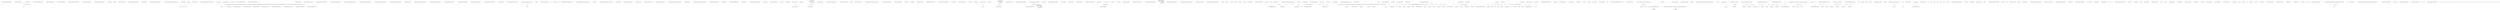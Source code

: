digraph  {
n0 [cluster="RestSharp.Tests.NuSpecUpdateTask.BaseNuSpecUpdateTest.BaseNuSpecUpdateTest()", label="Entry RestSharp.Tests.NuSpecUpdateTask.BaseNuSpecUpdateTest.BaseNuSpecUpdateTest()", span="23-23"];
n1 [cluster="RestSharp.Tests.NuSpecUpdateTask.BaseNuSpecUpdateTest.BaseNuSpecUpdateTest()", label="this.FileName = Path.Combine(''SampleData'', ''restsharp.nuspec'')", span="25-25"];
n2 [cluster="RestSharp.Tests.NuSpecUpdateTask.BaseNuSpecUpdateTest.BaseNuSpecUpdateTest()", label="this.Setup()", span="26-26"];
n4 [cluster="System.IO.Path.Combine(string, string)", label="Entry System.IO.Path.Combine(string, string)", span="0-0"];
n3 [cluster="RestSharp.Tests.NuSpecUpdateTask.BaseNuSpecUpdateTest.BaseNuSpecUpdateTest()", label="Exit RestSharp.Tests.NuSpecUpdateTask.BaseNuSpecUpdateTest.BaseNuSpecUpdateTest()", span="23-23"];
n5 [cluster="RestSharp.Tests.NuSpecUpdateTask.BaseNuSpecUpdateTest.Setup()", label="Entry RestSharp.Tests.NuSpecUpdateTask.BaseNuSpecUpdateTest.Setup()", span="29-29"];
n6 [cluster="RestSharp.Tests.NuSpecUpdateTask.BaseNuSpecUpdateTest.Setup()", label="Exit RestSharp.Tests.NuSpecUpdateTask.BaseNuSpecUpdateTest.Setup()", span="29-29"];
n14 [cluster="RestSharp.Tests.NuSpecUpdateTask.Execute.WhenInformationalVersionIsNotDefined.Setup()", label="Entry RestSharp.Tests.NuSpecUpdateTask.Execute.WhenInformationalVersionIsNotDefined.Setup()", span="46-46"];
n24 [cluster="RestSharp.Tests.NuSpecUpdateTask.Execute.WhenSpecFileIsValid.Setup()", label="Entry RestSharp.Tests.NuSpecUpdateTask.Execute.WhenSpecFileIsValid.Setup()", span="71-71"];
n7 [cluster="RestSharp.Tests.NuSpecUpdateTask.Execute.WhenSpecFileNotSpecified.ReturnsFalse()", label="Entry RestSharp.Tests.NuSpecUpdateTask.Execute.WhenSpecFileNotSpecified.ReturnsFalse()", span="37-37"];
n8 [cluster="RestSharp.Tests.NuSpecUpdateTask.Execute.WhenSpecFileNotSpecified.ReturnsFalse()", label="var task = new Build.NuSpecUpdateTask()", span="39-39"];
n9 [cluster="RestSharp.Tests.NuSpecUpdateTask.Execute.WhenSpecFileNotSpecified.ReturnsFalse()", label="Assert.False(task.Execute())", span="40-40"];
n11 [cluster="RestSharp.Build.NuSpecUpdateTask.NuSpecUpdateTask()", label="Entry RestSharp.Build.NuSpecUpdateTask.NuSpecUpdateTask()", span="27-27"];
n10 [cluster="RestSharp.Tests.NuSpecUpdateTask.Execute.WhenSpecFileNotSpecified.ReturnsFalse()", label="Exit RestSharp.Tests.NuSpecUpdateTask.Execute.WhenSpecFileNotSpecified.ReturnsFalse()", span="37-37"];
n12 [cluster="RestSharp.Build.NuSpecUpdateTask.Execute()", label="Entry RestSharp.Build.NuSpecUpdateTask.Execute()", span="37-37"];
n15 [cluster="RestSharp.Tests.NuSpecUpdateTask.Execute.WhenInformationalVersionIsNotDefined.Setup()", label="Exit RestSharp.Tests.NuSpecUpdateTask.Execute.WhenInformationalVersionIsNotDefined.Setup()", span="46-46"];
n16 [cluster="RestSharp.Tests.NuSpecUpdateTask.Execute.WhenInformationalVersionIsNotDefined.PullsVersionAttributeInstead()", label="Entry RestSharp.Tests.NuSpecUpdateTask.Execute.WhenInformationalVersionIsNotDefined.PullsVersionAttributeInstead()", span="49-49"];
n17 [cluster="RestSharp.Tests.NuSpecUpdateTask.Execute.WhenInformationalVersionIsNotDefined.PullsVersionAttributeInstead()", label="var task = new Build.NuSpecUpdateTask()", span="51-51"];
n18 [cluster="RestSharp.Tests.NuSpecUpdateTask.Execute.WhenInformationalVersionIsNotDefined.PullsVersionAttributeInstead()", label="task.SpecFile = this.FileName", span="52-52"];
n19 [cluster="RestSharp.Tests.NuSpecUpdateTask.Execute.WhenInformationalVersionIsNotDefined.PullsVersionAttributeInstead()", label="task.SourceAssemblyFile = ''RestSharp.Tests.dll''", span="53-53"];
n20 [cluster="RestSharp.Tests.NuSpecUpdateTask.Execute.WhenInformationalVersionIsNotDefined.PullsVersionAttributeInstead()", label="task.Execute()", span="54-54"];
n21 [cluster="RestSharp.Tests.NuSpecUpdateTask.Execute.WhenInformationalVersionIsNotDefined.PullsVersionAttributeInstead()", label="Assert.Equal(''1.0.0.0'', task.Version)", span="56-56"];
n22 [cluster="RestSharp.Tests.NuSpecUpdateTask.Execute.WhenInformationalVersionIsNotDefined.PullsVersionAttributeInstead()", label="Exit RestSharp.Tests.NuSpecUpdateTask.Execute.WhenInformationalVersionIsNotDefined.PullsVersionAttributeInstead()", span="49-49"];
n25 [cluster="RestSharp.Tests.NuSpecUpdateTask.Execute.WhenSpecFileIsValid.Setup()", label="this._subject.SpecFile = this.FileName", span="73-73"];
n26 [cluster="RestSharp.Tests.NuSpecUpdateTask.Execute.WhenSpecFileIsValid.Setup()", label="this._subject.SourceAssemblyFile = ''RestSharp.dll''", span="74-74"];
n27 [cluster="RestSharp.Tests.NuSpecUpdateTask.Execute.WhenSpecFileIsValid.Setup()", label="this._result = this._subject.Execute()", span="75-75"];
n28 [cluster="RestSharp.Tests.NuSpecUpdateTask.Execute.WhenSpecFileIsValid.Setup()", label="Exit RestSharp.Tests.NuSpecUpdateTask.Execute.WhenSpecFileIsValid.Setup()", span="71-71"];
n29 [cluster="RestSharp.Tests.NuSpecUpdateTask.Execute.WhenSpecFileIsValid.ReturnsTrue()", label="Entry RestSharp.Tests.NuSpecUpdateTask.Execute.WhenSpecFileIsValid.ReturnsTrue()", span="79-79"];
n30 [cluster="RestSharp.Tests.NuSpecUpdateTask.Execute.WhenSpecFileIsValid.ReturnsTrue()", label="Assert.True(this._result)", span="81-81"];
n31 [cluster="RestSharp.Tests.NuSpecUpdateTask.Execute.WhenSpecFileIsValid.ReturnsTrue()", label="Exit RestSharp.Tests.NuSpecUpdateTask.Execute.WhenSpecFileIsValid.ReturnsTrue()", span="79-79"];
n33 [cluster="RestSharp.Tests.NuSpecUpdateTask.Execute.WhenSpecFileIsValid.PullsIdFromAssembly()", label="Entry RestSharp.Tests.NuSpecUpdateTask.Execute.WhenSpecFileIsValid.PullsIdFromAssembly()", span="85-85"];
n34 [cluster="RestSharp.Tests.NuSpecUpdateTask.Execute.WhenSpecFileIsValid.PullsIdFromAssembly()", label="Assert.Equal(this._expectedId, this._subject.Id)", span="87-87"];
n35 [cluster="RestSharp.Tests.NuSpecUpdateTask.Execute.WhenSpecFileIsValid.PullsIdFromAssembly()", label="Exit RestSharp.Tests.NuSpecUpdateTask.Execute.WhenSpecFileIsValid.PullsIdFromAssembly()", span="85-85"];
n36 [cluster="RestSharp.Tests.NuSpecUpdateTask.Execute.WhenSpecFileIsValid.PullsDescriptionFromAssembly()", label="Entry RestSharp.Tests.NuSpecUpdateTask.Execute.WhenSpecFileIsValid.PullsDescriptionFromAssembly()", span="91-91"];
n37 [cluster="RestSharp.Tests.NuSpecUpdateTask.Execute.WhenSpecFileIsValid.PullsDescriptionFromAssembly()", label="Assert.Equal(this._expectedDescription, this._subject.Description)", span="93-93"];
n38 [cluster="RestSharp.Tests.NuSpecUpdateTask.Execute.WhenSpecFileIsValid.PullsDescriptionFromAssembly()", label="Exit RestSharp.Tests.NuSpecUpdateTask.Execute.WhenSpecFileIsValid.PullsDescriptionFromAssembly()", span="91-91"];
n39 [cluster="RestSharp.Tests.NuSpecUpdateTask.Execute.WhenSpecFileIsValid.PullsVersionFromAssemblyInfo()", label="Entry RestSharp.Tests.NuSpecUpdateTask.Execute.WhenSpecFileIsValid.PullsVersionFromAssemblyInfo()", span="97-97"];
n40 [cluster="RestSharp.Tests.NuSpecUpdateTask.Execute.WhenSpecFileIsValid.PullsVersionFromAssemblyInfo()", label="Assert.True(this._expectedVersion.IsMatch(this._subject.Version))", span="99-99"];
n41 [cluster="RestSharp.Tests.NuSpecUpdateTask.Execute.WhenSpecFileIsValid.PullsVersionFromAssemblyInfo()", label="Exit RestSharp.Tests.NuSpecUpdateTask.Execute.WhenSpecFileIsValid.PullsVersionFromAssemblyInfo()", span="97-97"];
n42 [cluster="System.Text.RegularExpressions.Regex.IsMatch(string)", label="Entry System.Text.RegularExpressions.Regex.IsMatch(string)", span="0-0"];
n43 [cluster="RestSharp.Tests.NuSpecUpdateTask.Execute.WhenSpecFileIsValid.PullsAuthorsFromAssemblyInfo()", label="Entry RestSharp.Tests.NuSpecUpdateTask.Execute.WhenSpecFileIsValid.PullsAuthorsFromAssemblyInfo()", span="103-103"];
n44 [cluster="RestSharp.Tests.NuSpecUpdateTask.Execute.WhenSpecFileIsValid.PullsAuthorsFromAssemblyInfo()", label="Assert.Equal(this._expectedAuthors, this._subject.Authors)", span="105-105"];
n45 [cluster="RestSharp.Tests.NuSpecUpdateTask.Execute.WhenSpecFileIsValid.PullsAuthorsFromAssemblyInfo()", label="Exit RestSharp.Tests.NuSpecUpdateTask.Execute.WhenSpecFileIsValid.PullsAuthorsFromAssemblyInfo()", span="103-103"];
n46 [cluster="RestSharp.Tests.NuSpecUpdateTask.Execute.WhenSpecFileIsValid.UpdatesSpecFile()", label="Entry RestSharp.Tests.NuSpecUpdateTask.Execute.WhenSpecFileIsValid.UpdatesSpecFile()", span="109-109"];
n47 [cluster="RestSharp.Tests.NuSpecUpdateTask.Execute.WhenSpecFileIsValid.UpdatesSpecFile()", label="var doc = XDocument.Load(this.ComputedFileName)", span="111-111"];
n48 [cluster="RestSharp.Tests.NuSpecUpdateTask.Execute.WhenSpecFileIsValid.UpdatesSpecFile()", label="Assert.Equal(this._expectedId, doc.Descendants(''id'').First().Value)", span="112-112"];
n49 [cluster="RestSharp.Tests.NuSpecUpdateTask.Execute.WhenSpecFileIsValid.UpdatesSpecFile()", label="Assert.Equal(this._expectedDescription, doc.Descendants(''description'').First().Value)", span="113-113"];
n50 [cluster="RestSharp.Tests.NuSpecUpdateTask.Execute.WhenSpecFileIsValid.UpdatesSpecFile()", label="Assert.Equal(this._expectedAuthors, doc.Descendants(''authors'').First().Value)", span="114-114"];
n51 [cluster="RestSharp.Tests.NuSpecUpdateTask.Execute.WhenSpecFileIsValid.UpdatesSpecFile()", label="Assert.Equal(this._expectedOwners, doc.Descendants(''owners'').First().Value)", span="115-115"];
n52 [cluster="RestSharp.Tests.NuSpecUpdateTask.Execute.WhenSpecFileIsValid.UpdatesSpecFile()", label="Assert.True(this._expectedVersion.IsMatch(doc.Descendants(''version'').First().Value))", span="116-116"];
n53 [cluster="RestSharp.Tests.NuSpecUpdateTask.Execute.WhenSpecFileIsValid.UpdatesSpecFile()", label="Exit RestSharp.Tests.NuSpecUpdateTask.Execute.WhenSpecFileIsValid.UpdatesSpecFile()", span="109-109"];
m0_3 [cluster="System.Attribute.GetCustomAttribute(System.Reflection.MemberInfo, System.Type)", file="ReflectionExtensions.cs", label="Entry System.Attribute.GetCustomAttribute(System.Reflection.MemberInfo, System.Type)", span="0-0"];
m0_0 [cluster="RestSharp.Extensions.ReflectionExtensions.GetAttribute<T>(System.Reflection.MemberInfo)", file="ReflectionExtensions.cs", label="Entry RestSharp.Extensions.ReflectionExtensions.GetAttribute<T>(System.Reflection.MemberInfo)", span="34-34"];
m0_1 [cluster="RestSharp.Extensions.ReflectionExtensions.GetAttribute<T>(System.Reflection.MemberInfo)", file="ReflectionExtensions.cs", label="return Attribute.GetCustomAttribute(prop, typeof(T)) as T;", span="35-35"];
m0_2 [cluster="RestSharp.Extensions.ReflectionExtensions.GetAttribute<T>(System.Reflection.MemberInfo)", file="ReflectionExtensions.cs", label="Exit RestSharp.Extensions.ReflectionExtensions.GetAttribute<T>(System.Reflection.MemberInfo)", span="34-34"];
m0_7 [cluster="RestSharp.Extensions.ReflectionExtensions.IsSubclassOfRawGeneric(System.Type, System.Type)", file="ReflectionExtensions.cs", label="Entry RestSharp.Extensions.ReflectionExtensions.IsSubclassOfRawGeneric(System.Type, System.Type)", span="54-54"];
m0_8 [cluster="RestSharp.Extensions.ReflectionExtensions.IsSubclassOfRawGeneric(System.Type, System.Type)", file="ReflectionExtensions.cs", label="toCheck != typeof(object)", span="55-55"];
m0_9 [cluster="RestSharp.Extensions.ReflectionExtensions.IsSubclassOfRawGeneric(System.Type, System.Type)", file="ReflectionExtensions.cs", label="var cur = toCheck.IsGenericType ? toCheck.GetGenericTypeDefinition() : toCheck", span="56-56"];
m0_10 [cluster="RestSharp.Extensions.ReflectionExtensions.IsSubclassOfRawGeneric(System.Type, System.Type)", file="ReflectionExtensions.cs", label="generic == cur", span="57-57"];
m0_11 [cluster="RestSharp.Extensions.ReflectionExtensions.IsSubclassOfRawGeneric(System.Type, System.Type)", file="ReflectionExtensions.cs", label="return true;", span="58-58"];
m0_12 [cluster="RestSharp.Extensions.ReflectionExtensions.IsSubclassOfRawGeneric(System.Type, System.Type)", file="ReflectionExtensions.cs", label="toCheck = toCheck.BaseType", span="60-60"];
m0_13 [cluster="RestSharp.Extensions.ReflectionExtensions.IsSubclassOfRawGeneric(System.Type, System.Type)", file="ReflectionExtensions.cs", label="return false;", span="62-62"];
m0_14 [cluster="RestSharp.Extensions.ReflectionExtensions.IsSubclassOfRawGeneric(System.Type, System.Type)", file="ReflectionExtensions.cs", label="Exit RestSharp.Extensions.ReflectionExtensions.IsSubclassOfRawGeneric(System.Type, System.Type)", span="54-54"];
m0_23 [cluster="RestSharp.Extensions.ReflectionExtensions.FindEnumValue(System.Type, string, System.Globalization.CultureInfo)", file="ReflectionExtensions.cs", label="Entry RestSharp.Extensions.ReflectionExtensions.FindEnumValue(System.Type, string, System.Globalization.CultureInfo)", span="91-91"];
m0_24 [cluster="RestSharp.Extensions.ReflectionExtensions.FindEnumValue(System.Type, string, System.Globalization.CultureInfo)", file="ReflectionExtensions.cs", label="return Enum.Parse(type, value, true);", span="109-109"];
m0_25 [cluster="RestSharp.Extensions.ReflectionExtensions.FindEnumValue(System.Type, string, System.Globalization.CultureInfo)", file="ReflectionExtensions.cs", label="Exit RestSharp.Extensions.ReflectionExtensions.FindEnumValue(System.Type, string, System.Globalization.CultureInfo)", span="91-91"];
m0_15 [cluster="System.Type.GetGenericTypeDefinition()", file="ReflectionExtensions.cs", label="Entry System.Type.GetGenericTypeDefinition()", span="0-0"];
m0_4 [cluster="RestSharp.Extensions.ReflectionExtensions.GetAttribute<T>(System.Type)", file="ReflectionExtensions.cs", label="Entry RestSharp.Extensions.ReflectionExtensions.GetAttribute<T>(System.Type)", span="44-44"];
m0_5 [cluster="RestSharp.Extensions.ReflectionExtensions.GetAttribute<T>(System.Type)", file="ReflectionExtensions.cs", label="return Attribute.GetCustomAttribute(type, typeof(T)) as T;", span="45-45"];
m0_6 [cluster="RestSharp.Extensions.ReflectionExtensions.GetAttribute<T>(System.Type)", file="ReflectionExtensions.cs", label="Exit RestSharp.Extensions.ReflectionExtensions.GetAttribute<T>(System.Type)", span="44-44"];
m0_19 [cluster="System.Convert.ChangeType(object, System.Type, System.IFormatProvider)", file="ReflectionExtensions.cs", label="Entry System.Convert.ChangeType(object, System.Type, System.IFormatProvider)", span="0-0"];
m0_20 [cluster="RestSharp.Extensions.ReflectionExtensions.ChangeType(object, System.Type, System.Globalization.CultureInfo)", file="ReflectionExtensions.cs", label="Entry RestSharp.Extensions.ReflectionExtensions.ChangeType(object, System.Type, System.Globalization.CultureInfo)", span="74-74"];
m0_21 [cluster="RestSharp.Extensions.ReflectionExtensions.ChangeType(object, System.Type, System.Globalization.CultureInfo)", file="ReflectionExtensions.cs", label="return Convert.ChangeType(source, newType, null);", span="79-79"];
m0_22 [cluster="RestSharp.Extensions.ReflectionExtensions.ChangeType(object, System.Type, System.Globalization.CultureInfo)", file="ReflectionExtensions.cs", label="Exit RestSharp.Extensions.ReflectionExtensions.ChangeType(object, System.Type, System.Globalization.CultureInfo)", span="74-74"];
m0_16 [cluster="RestSharp.Extensions.ReflectionExtensions.ChangeType(object, System.Type)", file="ReflectionExtensions.cs", label="Entry RestSharp.Extensions.ReflectionExtensions.ChangeType(object, System.Type)", span="65-65"];
m0_17 [cluster="RestSharp.Extensions.ReflectionExtensions.ChangeType(object, System.Type)", file="ReflectionExtensions.cs", label="return Convert.ChangeType(source, newType, null);", span="70-70"];
m0_18 [cluster="RestSharp.Extensions.ReflectionExtensions.ChangeType(object, System.Type)", file="ReflectionExtensions.cs", label="Exit RestSharp.Extensions.ReflectionExtensions.ChangeType(object, System.Type)", span="65-65"];
m0_26 [cluster="System.Enum.Parse(System.Type, string, bool)", file="ReflectionExtensions.cs", label="Entry System.Enum.Parse(System.Type, string, bool)", span="0-0"];
m1_41 [cluster="RestSharp.IntegrationTests.StatusCodeTests.Handles_Default_Root_Element_On_No_Error()", file="StatusCodeTests.cs", label="Entry RestSharp.IntegrationTests.StatusCodeTests.Handles_Default_Root_Element_On_No_Error()", span="66-66"];
m1_42 [cluster="RestSharp.IntegrationTests.StatusCodeTests.Handles_Default_Root_Element_On_No_Error()", file="StatusCodeTests.cs", label="string baseUrl = ''http://localhost:8080/''", span="68-68"];
m1_43 [cluster="RestSharp.IntegrationTests.StatusCodeTests.Handles_Default_Root_Element_On_No_Error()", file="StatusCodeTests.cs", label="SimpleServer.Create(baseUrl, Handlers.Generic<ResponseHandler>())", span="69-69"];
m1_44 [cluster="RestSharp.IntegrationTests.StatusCodeTests.Handles_Default_Root_Element_On_No_Error()", file="StatusCodeTests.cs", label="var client = new RestClient(baseUrl)", span="71-71"];
m1_45 [cluster="RestSharp.IntegrationTests.StatusCodeTests.Handles_Default_Root_Element_On_No_Error()", file="StatusCodeTests.cs", label="var request = new RestRequest(''success'')", span="72-72"];
m1_48 [cluster="RestSharp.IntegrationTests.StatusCodeTests.Handles_Default_Root_Element_On_No_Error()", file="StatusCodeTests.cs", label="var response = client.Execute<Response>(request)", span="82-82"];
m1_46 [cluster="RestSharp.IntegrationTests.StatusCodeTests.Handles_Default_Root_Element_On_No_Error()", file="StatusCodeTests.cs", label="request.RootElement = ''Success''", span="73-73"];
m1_47 [cluster="RestSharp.IntegrationTests.StatusCodeTests.Handles_Default_Root_Element_On_No_Error()", file="StatusCodeTests.cs", label="request.OnBeforeDeserialization = resp =>\r\n				{\r\n					if(resp.StatusCode == HttpStatusCode.NotFound)\r\n					{\r\n						request.RootElement = ''\\nError'';\r\n					}\r\n				}", span="74-80"];
m1_49 [cluster="RestSharp.IntegrationTests.StatusCodeTests.Handles_Default_Root_Element_On_No_Error()", file="StatusCodeTests.cs", label="Assert.Equal(HttpStatusCode.OK, response.StatusCode)", span="84-84"];
m1_50 [cluster="RestSharp.IntegrationTests.StatusCodeTests.Handles_Default_Root_Element_On_No_Error()", file="StatusCodeTests.cs", label="Assert.Equal(''Works!'', response.Data.Message)", span="85-85"];
m1_51 [cluster="RestSharp.IntegrationTests.StatusCodeTests.Handles_Default_Root_Element_On_No_Error()", file="StatusCodeTests.cs", label="Exit RestSharp.IntegrationTests.StatusCodeTests.Handles_Default_Root_Element_On_No_Error()", span="66-66"];
m1_16 [cluster="System.Collections.Generic.IEnumerable<TSource>.Last<TSource>()", file="StatusCodeTests.cs", label="Entry System.Collections.Generic.IEnumerable<TSource>.Last<TSource>()", span="0-0"];
m1_17 [cluster="int.Parse(string)", file="StatusCodeTests.cs", label="Entry int.Parse(string)", span="0-0"];
m1_35 [cluster="RestSharp.IntegrationTests.Helpers.Handlers.Generic<T>()", file="StatusCodeTests.cs", label="Entry RestSharp.IntegrationTests.Helpers.Handlers.Generic<T>()", span="56-56"];
m1_8 [cluster="RestSharp.IntegrationTests.Helpers.SimpleServer.Create(string, System.Action<System.Net.HttpListenerContext>)", file="StatusCodeTests.cs", label="Entry RestSharp.IntegrationTests.Helpers.SimpleServer.Create(string, System.Action<System.Net.HttpListenerContext>)", span="12-12"];
m1_18 [cluster="RestSharp.IntegrationTests.StatusCodeTests.Handles_Non_Existent_Domain()", file="StatusCodeTests.cs", label="Entry RestSharp.IntegrationTests.StatusCodeTests.Handles_Non_Existent_Domain()", span="33-33"];
m1_19 [cluster="RestSharp.IntegrationTests.StatusCodeTests.Handles_Non_Existent_Domain()", file="StatusCodeTests.cs", label="var client = new RestClient(''http://nonexistantdomainimguessing.org'')", span="35-35"];
m1_20 [cluster="RestSharp.IntegrationTests.StatusCodeTests.Handles_Non_Existent_Domain()", file="StatusCodeTests.cs", label="var request = new RestRequest(''foo'')", span="36-36"];
m1_21 [cluster="RestSharp.IntegrationTests.StatusCodeTests.Handles_Non_Existent_Domain()", file="StatusCodeTests.cs", label="var response = client.Execute(request)", span="37-37"];
m1_22 [cluster="RestSharp.IntegrationTests.StatusCodeTests.Handles_Non_Existent_Domain()", file="StatusCodeTests.cs", label="Assert.Equal(ResponseStatus.Error, response.ResponseStatus)", span="38-38"];
m1_23 [cluster="RestSharp.IntegrationTests.StatusCodeTests.Handles_Non_Existent_Domain()", file="StatusCodeTests.cs", label="Exit RestSharp.IntegrationTests.StatusCodeTests.Handles_Non_Existent_Domain()", span="33-33"];
m1_24 [cluster="RestSharp.IntegrationTests.StatusCodeTests.Handles_Different_Root_Element_On_Error()", file="StatusCodeTests.cs", label="Entry RestSharp.IntegrationTests.StatusCodeTests.Handles_Different_Root_Element_On_Error()", span="42-42"];
m1_25 [cluster="RestSharp.IntegrationTests.StatusCodeTests.Handles_Different_Root_Element_On_Error()", file="StatusCodeTests.cs", label="string baseUrl = ''http://localhost:8080/''", span="44-44"];
m1_26 [cluster="RestSharp.IntegrationTests.StatusCodeTests.Handles_Different_Root_Element_On_Error()", file="StatusCodeTests.cs", label="SimpleServer.Create(baseUrl, Handlers.Generic<ResponseHandler>())", span="45-45"];
m1_27 [cluster="RestSharp.IntegrationTests.StatusCodeTests.Handles_Different_Root_Element_On_Error()", file="StatusCodeTests.cs", label="var client = new RestClient(baseUrl)", span="47-47"];
m1_28 [cluster="RestSharp.IntegrationTests.StatusCodeTests.Handles_Different_Root_Element_On_Error()", file="StatusCodeTests.cs", label="var request = new RestRequest(''error'')", span="48-48"];
m1_31 [cluster="RestSharp.IntegrationTests.StatusCodeTests.Handles_Different_Root_Element_On_Error()", file="StatusCodeTests.cs", label="var response = client.Execute<Response>(request)", span="58-58"];
m1_29 [cluster="RestSharp.IntegrationTests.StatusCodeTests.Handles_Different_Root_Element_On_Error()", file="StatusCodeTests.cs", label="request.RootElement = ''Success''", span="49-49"];
m1_30 [cluster="RestSharp.IntegrationTests.StatusCodeTests.Handles_Different_Root_Element_On_Error()", file="StatusCodeTests.cs", label="request.OnBeforeDeserialization = resp =>\r\n				{\r\n					if(resp.StatusCode == HttpStatusCode.BadRequest)\r\n					{\r\n						request.RootElement = ''\\nError'';\r\n					}\r\n				}", span="50-56"];
m1_32 [cluster="RestSharp.IntegrationTests.StatusCodeTests.Handles_Different_Root_Element_On_Error()", file="StatusCodeTests.cs", label="Assert.Equal(HttpStatusCode.BadRequest, response.StatusCode)", span="60-60"];
m1_33 [cluster="RestSharp.IntegrationTests.StatusCodeTests.Handles_Different_Root_Element_On_Error()", color=green, community=0, file="StatusCodeTests.cs", label="Assert.Null(response.Data)", prediction=0, span="61-61"];
m1_34 [cluster="RestSharp.IntegrationTests.StatusCodeTests.Handles_Different_Root_Element_On_Error()", file="StatusCodeTests.cs", label="Exit RestSharp.IntegrationTests.StatusCodeTests.Handles_Different_Root_Element_On_Error()", span="42-42"];
m1_56 [cluster="RestSharp.IntegrationTests.ResponseHandler.error(System.Net.HttpListenerContext)", file="StatusCodeTests.cs", label="Entry RestSharp.IntegrationTests.ResponseHandler.error(System.Net.HttpListenerContext)", span="92-92"];
m1_57 [cluster="RestSharp.IntegrationTests.ResponseHandler.error(System.Net.HttpListenerContext)", file="StatusCodeTests.cs", label="context.Response.StatusCode = 400", span="94-94"];
m1_58 [cluster="RestSharp.IntegrationTests.ResponseHandler.error(System.Net.HttpListenerContext)", file="StatusCodeTests.cs", label="context.Response.Headers.Add(''Content-Type'', ''application/xml'')", span="95-95"];
m1_59 [cluster="RestSharp.IntegrationTests.ResponseHandler.error(System.Net.HttpListenerContext)", file="StatusCodeTests.cs", label="context.Response.OutputStream.WriteStringUtf8(\r\n@''<?xml version=''''1.0'''' encoding=''''utf-8'''' ?>\r\n<Response>\r\n	<Error>\r\n		<\\nMessage>Not found!</Message>\r\n	</Error>\r\n</Response>'')", span="96-102"];
m1_60 [cluster="RestSharp.IntegrationTests.ResponseHandler.error(System.Net.HttpListenerContext)", file="StatusCodeTests.cs", label="Exit RestSharp.IntegrationTests.ResponseHandler.error(System.Net.HttpListenerContext)", span="92-92"];
m1_62 [cluster="System.IO.Stream.WriteStringUtf8(string)", file="StatusCodeTests.cs", label="Entry System.IO.Stream.WriteStringUtf8(string)", span="7-7"];
m1_10 [cluster="RestSharp.RestRequest.RestRequest(string)", file="StatusCodeTests.cs", label="Entry RestSharp.RestRequest.RestRequest(string)", span="80-80"];
m1_61 [cluster="System.Net.WebHeaderCollection.Add(string, string)", file="StatusCodeTests.cs", label="Entry System.Net.WebHeaderCollection.Add(string, string)", span="0-0"];
m1_0 [cluster="RestSharp.IntegrationTests.StatusCodeTests.Handles_GET_Request_404_Error()", file="StatusCodeTests.cs", label="Entry RestSharp.IntegrationTests.StatusCodeTests.Handles_GET_Request_404_Error()", span="10-10"];
m1_1 [cluster="RestSharp.IntegrationTests.StatusCodeTests.Handles_GET_Request_404_Error()", file="StatusCodeTests.cs", label="string baseUrl = ''http://localhost:8080/''", span="12-12"];
m1_2 [cluster="RestSharp.IntegrationTests.StatusCodeTests.Handles_GET_Request_404_Error()", file="StatusCodeTests.cs", label="SimpleServer.Create(baseUrl, UrlToStatusCodeHandler)", span="13-13"];
m1_3 [cluster="RestSharp.IntegrationTests.StatusCodeTests.Handles_GET_Request_404_Error()", file="StatusCodeTests.cs", label="var client = new RestClient(baseUrl)", span="15-15"];
m1_4 [cluster="RestSharp.IntegrationTests.StatusCodeTests.Handles_GET_Request_404_Error()", file="StatusCodeTests.cs", label="var request = new RestRequest(''404'')", span="16-16"];
m1_5 [cluster="RestSharp.IntegrationTests.StatusCodeTests.Handles_GET_Request_404_Error()", file="StatusCodeTests.cs", label="var response = client.Execute(request)", span="17-17"];
m1_6 [cluster="RestSharp.IntegrationTests.StatusCodeTests.Handles_GET_Request_404_Error()", file="StatusCodeTests.cs", label="Assert.Equal(HttpStatusCode.NotFound, response.StatusCode)", span="19-19"];
m1_7 [cluster="RestSharp.IntegrationTests.StatusCodeTests.Handles_GET_Request_404_Error()", file="StatusCodeTests.cs", label="Exit RestSharp.IntegrationTests.StatusCodeTests.Handles_GET_Request_404_Error()", span="10-10"];
m1_63 [cluster="RestSharp.IntegrationTests.ResponseHandler.success(System.Net.HttpListenerContext)", file="StatusCodeTests.cs", label="Entry RestSharp.IntegrationTests.ResponseHandler.success(System.Net.HttpListenerContext)", span="104-104"];
m1_64 [cluster="RestSharp.IntegrationTests.ResponseHandler.success(System.Net.HttpListenerContext)", file="StatusCodeTests.cs", label="context.Response.OutputStream.WriteStringUtf8(\r\n@''<?xml version=''''1.0'''' encoding=''''utf-8'''' ?>\r\n<Response>\r\n	<Success>\r\n		<\\nMessage>Works!</Message>\r\n	</Success>\r\n</Response>'')", span="106-112"];
m1_65 [cluster="RestSharp.IntegrationTests.ResponseHandler.success(System.Net.HttpListenerContext)", file="StatusCodeTests.cs", label="Exit RestSharp.IntegrationTests.ResponseHandler.success(System.Net.HttpListenerContext)", span="104-104"];
m1_13 [cluster="RestSharp.IntegrationTests.StatusCodeTests.UrlToStatusCodeHandler(System.Net.HttpListenerContext)", file="StatusCodeTests.cs", label="Entry RestSharp.IntegrationTests.StatusCodeTests.UrlToStatusCodeHandler(System.Net.HttpListenerContext)", span="23-23"];
m1_14 [cluster="RestSharp.IntegrationTests.StatusCodeTests.UrlToStatusCodeHandler(System.Net.HttpListenerContext)", file="StatusCodeTests.cs", label="obj.Response.StatusCode = int.Parse(obj.Request.Url.Segments.Last())", span="25-25"];
m1_15 [cluster="RestSharp.IntegrationTests.StatusCodeTests.UrlToStatusCodeHandler(System.Net.HttpListenerContext)", file="StatusCodeTests.cs", label="Exit RestSharp.IntegrationTests.StatusCodeTests.UrlToStatusCodeHandler(System.Net.HttpListenerContext)", span="23-23"];
m1_52 [cluster="lambda expression", file="StatusCodeTests.cs", label="Entry lambda expression", span="74-80"];
m1_39 [cluster="lambda expression", file="StatusCodeTests.cs", label="request.RootElement = ''Error''", span="54-54"];
m1_38 [cluster="lambda expression", file="StatusCodeTests.cs", label="resp.StatusCode == HttpStatusCode.BadRequest", span="52-52"];
m1_37 [cluster="lambda expression", file="StatusCodeTests.cs", label="Entry lambda expression", span="50-56"];
m1_40 [cluster="lambda expression", file="StatusCodeTests.cs", label="Exit lambda expression", span="50-56"];
m1_54 [cluster="lambda expression", file="StatusCodeTests.cs", label="request.RootElement = ''Error''", span="78-78"];
m1_53 [cluster="lambda expression", file="StatusCodeTests.cs", label="resp.StatusCode == HttpStatusCode.NotFound", span="76-76"];
m1_55 [cluster="lambda expression", file="StatusCodeTests.cs", label="Exit lambda expression", span="74-80"];
m1_9 [cluster="RestSharp.RestClient.RestClient(string)", file="StatusCodeTests.cs", label="Entry RestSharp.RestClient.RestClient(string)", span="66-66"];
m2_130 [cluster="object.ChangeType(System.Type, System.Globalization.CultureInfo)", file="XmlAttributeDeserializer.cs", label="Entry object.ChangeType(System.Type, System.Globalization.CultureInfo)", span="74-74"];
m2_141 [cluster="RestSharp.Deserializers.XmlAttributeDeserializer.CreateAndMap(System.Type, XElement)", file="XmlAttributeDeserializer.cs", label="Entry RestSharp.Deserializers.XmlAttributeDeserializer.CreateAndMap(System.Type, XElement)", span="276-276"];
m2_175 [cluster="RestSharp.Deserializers.XmlAttributeDeserializer.CreateAndMap(System.Type, XElement)", file="XmlAttributeDeserializer.cs", label="var item = Activator.CreateInstance(t)", span="278-278"];
m2_176 [cluster="RestSharp.Deserializers.XmlAttributeDeserializer.CreateAndMap(System.Type, XElement)", file="XmlAttributeDeserializer.cs", label="Map(item, element)", span="279-279"];
m2_177 [cluster="RestSharp.Deserializers.XmlAttributeDeserializer.CreateAndMap(System.Type, XElement)", file="XmlAttributeDeserializer.cs", label="return item;", span="280-280"];
m2_178 [cluster="RestSharp.Deserializers.XmlAttributeDeserializer.CreateAndMap(System.Type, XElement)", file="XmlAttributeDeserializer.cs", label="Exit RestSharp.Deserializers.XmlAttributeDeserializer.CreateAndMap(System.Type, XElement)", span="276-276"];
m2_115 [cluster="System.Type.GetProperties()", file="XmlAttributeDeserializer.cs", label="Entry System.Type.GetProperties()", span="0-0"];
m2_172 [cluster="string.ToCamelCase(System.Globalization.CultureInfo)", file="XmlAttributeDeserializer.cs", label="Entry string.ToCamelCase(System.Globalization.CultureInfo)", span="258-258"];
m2_121 [cluster="System.Activator.CreateInstance(System.Type)", file="XmlAttributeDeserializer.cs", label="Entry System.Activator.CreateInstance(System.Type)", span="0-0"];
m2_24 [cluster="System.Activator.CreateInstance<T>()", file="XmlAttributeDeserializer.cs", label="Entry System.Activator.CreateInstance<T>()", span="0-0"];
m2_119 [cluster="string.IsNullOrBlank()", file="XmlAttributeDeserializer.cs", label="Entry string.IsNullOrBlank()", span="11-11"];
m2_136 [cluster="System.Guid.Guid(string)", file="XmlAttributeDeserializer.cs", label="Entry System.Guid.Guid(string)", span="0-0"];
m2_151 [cluster="RestSharp.Deserializers.XmlAttributeDeserializer.HandleListDerivative(object, XElement, string, System.Type)", file="XmlAttributeDeserializer.cs", label="Entry RestSharp.Deserializers.XmlAttributeDeserializer.HandleListDerivative(object, XElement, string, System.Type)", span="234-234"];
m2_160 [cluster="RestSharp.Deserializers.XmlAttributeDeserializer.HandleListDerivative(object, XElement, string, System.Type)", file="XmlAttributeDeserializer.cs", label="IEnumerable<XElement> elements = null", span="251-251"];
m2_152 [cluster="RestSharp.Deserializers.XmlAttributeDeserializer.HandleListDerivative(object, XElement, string, System.Type)", file="XmlAttributeDeserializer.cs", label="var t = type.BaseType.GetGenericArguments()[0]", span="236-236"];
m2_159 [cluster="RestSharp.Deserializers.XmlAttributeDeserializer.HandleListDerivative(object, XElement, string, System.Type)", file="XmlAttributeDeserializer.cs", label="var list = (IList)Activator.CreateInstance(type)", span="249-249"];
m2_161 [cluster="RestSharp.Deserializers.XmlAttributeDeserializer.HandleListDerivative(object, XElement, string, System.Type)", file="XmlAttributeDeserializer.cs", label="root.Descendants(name.AsNamespaced(Namespace)).Count() != 0", span="253-253"];
m2_162 [cluster="RestSharp.Deserializers.XmlAttributeDeserializer.HandleListDerivative(object, XElement, string, System.Type)", file="XmlAttributeDeserializer.cs", label="elements = root.Descendants(t.Name.AsNamespaced(Namespace))", span="255-255"];
m2_163 [cluster="RestSharp.Deserializers.XmlAttributeDeserializer.HandleListDerivative(object, XElement, string, System.Type)", file="XmlAttributeDeserializer.cs", label="root.Descendants(lowerName).Count() != 0", span="258-258"];
m2_164 [cluster="RestSharp.Deserializers.XmlAttributeDeserializer.HandleListDerivative(object, XElement, string, System.Type)", file="XmlAttributeDeserializer.cs", label="elements = root.Descendants(lowerName)", span="260-260"];
m2_165 [cluster="RestSharp.Deserializers.XmlAttributeDeserializer.HandleListDerivative(object, XElement, string, System.Type)", file="XmlAttributeDeserializer.cs", label="root.Descendants(camelName).Count() != 0", span="263-263"];
m2_166 [cluster="RestSharp.Deserializers.XmlAttributeDeserializer.HandleListDerivative(object, XElement, string, System.Type)", file="XmlAttributeDeserializer.cs", label="elements = root.Descendants(camelName)", span="265-265"];
m2_168 [cluster="RestSharp.Deserializers.XmlAttributeDeserializer.HandleListDerivative(object, XElement, string, System.Type)", file="XmlAttributeDeserializer.cs", label="Map(list, root.Element(propName.AsNamespaced(Namespace)))", span="271-271"];
m2_153 [cluster="RestSharp.Deserializers.XmlAttributeDeserializer.HandleListDerivative(object, XElement, string, System.Type)", file="XmlAttributeDeserializer.cs", label="var name = t.Name", span="238-238"];
m2_154 [cluster="RestSharp.Deserializers.XmlAttributeDeserializer.HandleListDerivative(object, XElement, string, System.Type)", file="XmlAttributeDeserializer.cs", label="var options = t.GetAttribute<DeserializeAsAttribute>()", span="240-240"];
m2_167 [cluster="RestSharp.Deserializers.XmlAttributeDeserializer.HandleListDerivative(object, XElement, string, System.Type)", file="XmlAttributeDeserializer.cs", label="PopulateListFromElements(t, elements, list)", span="268-268"];
m2_156 [cluster="RestSharp.Deserializers.XmlAttributeDeserializer.HandleListDerivative(object, XElement, string, System.Type)", file="XmlAttributeDeserializer.cs", label="name = options.Name ?? name", span="243-243"];
m2_157 [cluster="RestSharp.Deserializers.XmlAttributeDeserializer.HandleListDerivative(object, XElement, string, System.Type)", file="XmlAttributeDeserializer.cs", label="var lowerName = name.ToLower()", span="246-246"];
m2_158 [cluster="RestSharp.Deserializers.XmlAttributeDeserializer.HandleListDerivative(object, XElement, string, System.Type)", file="XmlAttributeDeserializer.cs", label="var camelName = name.ToCamelCase(Culture)", span="247-247"];
m2_155 [cluster="RestSharp.Deserializers.XmlAttributeDeserializer.HandleListDerivative(object, XElement, string, System.Type)", file="XmlAttributeDeserializer.cs", label="options != null", span="241-241"];
m2_169 [cluster="RestSharp.Deserializers.XmlAttributeDeserializer.HandleListDerivative(object, XElement, string, System.Type)", file="XmlAttributeDeserializer.cs", label="return list;", span="273-273"];
m2_170 [cluster="RestSharp.Deserializers.XmlAttributeDeserializer.HandleListDerivative(object, XElement, string, System.Type)", file="XmlAttributeDeserializer.cs", label="Exit RestSharp.Deserializers.XmlAttributeDeserializer.HandleListDerivative(object, XElement, string, System.Type)", span="234-234"];
m2_26 [cluster="System.Type.IsSubclassOfRawGeneric(System.Type)", file="XmlAttributeDeserializer.cs", label="Entry System.Type.IsSubclassOfRawGeneric(System.Type)", span="54-54"];
m2_237 [cluster="lambda expression", file="XmlAttributeDeserializer.cs", label="Entry lambda expression", span="378-378"];
m2_42 [cluster="lambda expression", file="XmlAttributeDeserializer.cs", label="Entry lambda expression", span="80-80"];
m2_45 [cluster="lambda expression", file="XmlAttributeDeserializer.cs", label="Entry lambda expression", span="82-82"];
m2_43 [cluster="lambda expression", file="XmlAttributeDeserializer.cs", label="a.IsNamespaceDeclaration || a.Name.Namespace != XNamespace.None", span="80-80"];
m2_44 [cluster="lambda expression", file="XmlAttributeDeserializer.cs", label="Exit lambda expression", span="80-80"];
m2_46 [cluster="lambda expression", file="XmlAttributeDeserializer.cs", label="a.IsNamespaceDeclaration ? null : a.Name.Namespace != XNamespace.None ? new XAttribute(XNamespace.None.GetName(a.Name.LocalName), \\na.Value) : a", span="82-82"];
m2_47 [cluster="lambda expression", file="XmlAttributeDeserializer.cs", label="Exit lambda expression", span="82-82"];
m2_143 [cluster="lambda expression", file="XmlAttributeDeserializer.cs", label="d.Name == first.Name", span="197-197"];
m2_142 [cluster="lambda expression", file="XmlAttributeDeserializer.cs", label="Entry lambda expression", span="197-197"];
m2_220 [cluster="lambda expression", file="XmlAttributeDeserializer.cs", label="d.Name.LocalName.RemoveUnderscoresAndDashes() == name.LocalName", span="348-348"];
m2_215 [cluster="lambda expression", file="XmlAttributeDeserializer.cs", label="Entry lambda expression", span="348-348"];
m2_219 [cluster="lambda expression", file="XmlAttributeDeserializer.cs", label="Entry lambda expression", span="348-348"];
m2_144 [cluster="lambda expression", file="XmlAttributeDeserializer.cs", label="Exit lambda expression", span="197-197"];
m2_238 [cluster="lambda expression", file="XmlAttributeDeserializer.cs", label="d.Name.LocalName.RemoveUnderscoresAndDashes() == name.LocalName", span="378-378"];
m2_216 [cluster="lambda expression", file="XmlAttributeDeserializer.cs", label="d.Ancestors().Count()", span="348-348"];
m2_217 [cluster="lambda expression", file="XmlAttributeDeserializer.cs", label="Exit lambda expression", span="348-348"];
m2_221 [cluster="lambda expression", file="XmlAttributeDeserializer.cs", label="Exit lambda expression", span="348-348"];
m2_239 [cluster="lambda expression", file="XmlAttributeDeserializer.cs", label="Exit lambda expression", span="378-378"];
m2_133 [cluster="System.DateTime.ParseExact(string, string, System.IFormatProvider)", file="XmlAttributeDeserializer.cs", label="Entry System.DateTime.ParseExact(string, string, System.IFormatProvider)", span="0-0"];
m2_25 [cluster="object.GetType()", file="XmlAttributeDeserializer.cs", label="Entry object.GetType()", span="0-0"];
m2_117 [cluster="RestSharp.Deserializers.XmlAttributeDeserializer.GetValueFromXml(XElement, XName, bool)", file="XmlAttributeDeserializer.cs", label="Entry RestSharp.Deserializers.XmlAttributeDeserializer.GetValueFromXml(XElement, XName, bool)", span="283-283"];
m2_179 [cluster="RestSharp.Deserializers.XmlAttributeDeserializer.GetValueFromXml(XElement, XName, bool)", file="XmlAttributeDeserializer.cs", label="object val = null", span="285-285"];
m2_180 [cluster="RestSharp.Deserializers.XmlAttributeDeserializer.GetValueFromXml(XElement, XName, bool)", file="XmlAttributeDeserializer.cs", label="root == null", span="287-287"];
m2_182 [cluster="RestSharp.Deserializers.XmlAttributeDeserializer.GetValueFromXml(XElement, XName, bool)", file="XmlAttributeDeserializer.cs", label=attribute, span="290-290"];
m2_183 [cluster="RestSharp.Deserializers.XmlAttributeDeserializer.GetValueFromXml(XElement, XName, bool)", file="XmlAttributeDeserializer.cs", label="var attributeVal = GetAttributeByName(root, name)", span="292-292"];
m2_186 [cluster="RestSharp.Deserializers.XmlAttributeDeserializer.GetValueFromXml(XElement, XName, bool)", file="XmlAttributeDeserializer.cs", label="var element = GetElementByName(root, name)", span="301-301"];
m2_188 [cluster="RestSharp.Deserializers.XmlAttributeDeserializer.GetValueFromXml(XElement, XName, bool)", file="XmlAttributeDeserializer.cs", label="var attributeVal = GetAttributeByName(root, name)", span="304-304"];
m2_193 [cluster="RestSharp.Deserializers.XmlAttributeDeserializer.GetValueFromXml(XElement, XName, bool)", file="XmlAttributeDeserializer.cs", label="return val;", span="319-319"];
m2_181 [cluster="RestSharp.Deserializers.XmlAttributeDeserializer.GetValueFromXml(XElement, XName, bool)", file="XmlAttributeDeserializer.cs", label="return null;", span="287-287"];
m2_184 [cluster="RestSharp.Deserializers.XmlAttributeDeserializer.GetValueFromXml(XElement, XName, bool)", file="XmlAttributeDeserializer.cs", label="attributeVal != null", span="293-293"];
m2_185 [cluster="RestSharp.Deserializers.XmlAttributeDeserializer.GetValueFromXml(XElement, XName, bool)", file="XmlAttributeDeserializer.cs", label="val = attributeVal.Value", span="295-295"];
m2_187 [cluster="RestSharp.Deserializers.XmlAttributeDeserializer.GetValueFromXml(XElement, XName, bool)", file="XmlAttributeDeserializer.cs", label="element == null", span="302-302"];
m2_191 [cluster="RestSharp.Deserializers.XmlAttributeDeserializer.GetValueFromXml(XElement, XName, bool)", file="XmlAttributeDeserializer.cs", label="!element.IsEmpty || element.HasElements || element.HasAttributes", span="312-312"];
m2_192 [cluster="RestSharp.Deserializers.XmlAttributeDeserializer.GetValueFromXml(XElement, XName, bool)", file="XmlAttributeDeserializer.cs", label="val = element.Value", span="314-314"];
m2_189 [cluster="RestSharp.Deserializers.XmlAttributeDeserializer.GetValueFromXml(XElement, XName, bool)", file="XmlAttributeDeserializer.cs", label="attributeVal != null", span="305-305"];
m2_190 [cluster="RestSharp.Deserializers.XmlAttributeDeserializer.GetValueFromXml(XElement, XName, bool)", file="XmlAttributeDeserializer.cs", label="val = attributeVal.Value", span="307-307"];
m2_194 [cluster="RestSharp.Deserializers.XmlAttributeDeserializer.GetValueFromXml(XElement, XName, bool)", file="XmlAttributeDeserializer.cs", label="Exit RestSharp.Deserializers.XmlAttributeDeserializer.GetValueFromXml(XElement, XName, bool)", span="283-283"];
m2_126 [cluster="string.IsNullOrEmpty(string)", file="XmlAttributeDeserializer.cs", label="Entry string.IsNullOrEmpty(string)", span="0-0"];
m2_21 [cluster="string.AsNamespaced(string)", file="XmlAttributeDeserializer.cs", label="Entry string.AsNamespaced(string)", span="31-31"];
m2_135 [cluster="decimal.Parse(string, System.IFormatProvider)", file="XmlAttributeDeserializer.cs", label="Entry decimal.Parse(string, System.IFormatProvider)", span="0-0"];
m2_127 [cluster="string.ToLower()", file="XmlAttributeDeserializer.cs", label="Entry string.ToLower()", span="0-0"];
m2_3 [cluster="RestSharp.Deserializers.XmlAttributeDeserializer.Deserialize<T>(RestSharp.IRestResponse)", file="XmlAttributeDeserializer.cs", label="Entry RestSharp.Deserializers.XmlAttributeDeserializer.Deserialize<T>(RestSharp.IRestResponse)", span="39-39"];
m2_4 [cluster="RestSharp.Deserializers.XmlAttributeDeserializer.Deserialize<T>(RestSharp.IRestResponse)", file="XmlAttributeDeserializer.cs", label="response.Content == null", span="41-41"];
m2_6 [cluster="RestSharp.Deserializers.XmlAttributeDeserializer.Deserialize<T>(RestSharp.IRestResponse)", file="XmlAttributeDeserializer.cs", label="var doc = XDocument.Parse(response.Content)", span="44-44"];
m2_12 [cluster="RestSharp.Deserializers.XmlAttributeDeserializer.Deserialize<T>(RestSharp.IRestResponse)", file="XmlAttributeDeserializer.cs", label="var x = Activator.CreateInstance<T>()", span="57-57"];
m2_5 [cluster="RestSharp.Deserializers.XmlAttributeDeserializer.Deserialize<T>(RestSharp.IRestResponse)", file="XmlAttributeDeserializer.cs", label="return default(T);", span="42-42"];
m2_7 [cluster="RestSharp.Deserializers.XmlAttributeDeserializer.Deserialize<T>(RestSharp.IRestResponse)", file="XmlAttributeDeserializer.cs", label="var root = doc.Root", span="45-45"];
m2_8 [cluster="RestSharp.Deserializers.XmlAttributeDeserializer.Deserialize<T>(RestSharp.IRestResponse)", file="XmlAttributeDeserializer.cs", label="RootElement.HasValue() && doc.Root != null", span="46-46"];
m2_9 [cluster="RestSharp.Deserializers.XmlAttributeDeserializer.Deserialize<T>(RestSharp.IRestResponse)", file="XmlAttributeDeserializer.cs", label="root = doc.Root.Element(RootElement.AsNamespaced(Namespace))", span="48-48"];
m2_11 [cluster="RestSharp.Deserializers.XmlAttributeDeserializer.Deserialize<T>(RestSharp.IRestResponse)", file="XmlAttributeDeserializer.cs", label="RemoveNamespace(doc)", span="54-54"];
m2_15 [cluster="RestSharp.Deserializers.XmlAttributeDeserializer.Deserialize<T>(RestSharp.IRestResponse)", file="XmlAttributeDeserializer.cs", label="x = (T)HandleListDerivative(x, root, objType.Name, objType)", span="62-62"];
m2_16 [cluster="RestSharp.Deserializers.XmlAttributeDeserializer.Deserialize<T>(RestSharp.IRestResponse)", file="XmlAttributeDeserializer.cs", label="Map(x, root)", span="66-66"];
m2_10 [cluster="RestSharp.Deserializers.XmlAttributeDeserializer.Deserialize<T>(RestSharp.IRestResponse)", file="XmlAttributeDeserializer.cs", label="!Namespace.HasValue()", span="52-52"];
m2_13 [cluster="RestSharp.Deserializers.XmlAttributeDeserializer.Deserialize<T>(RestSharp.IRestResponse)", file="XmlAttributeDeserializer.cs", label="var objType = x.GetType()", span="58-58"];
m2_17 [cluster="RestSharp.Deserializers.XmlAttributeDeserializer.Deserialize<T>(RestSharp.IRestResponse)", file="XmlAttributeDeserializer.cs", label="return x;", span="69-69"];
m2_14 [cluster="RestSharp.Deserializers.XmlAttributeDeserializer.Deserialize<T>(RestSharp.IRestResponse)", file="XmlAttributeDeserializer.cs", label="objType.IsSubclassOfRawGeneric(typeof(List<>))", span="60-60"];
m2_18 [cluster="RestSharp.Deserializers.XmlAttributeDeserializer.Deserialize<T>(RestSharp.IRestResponse)", file="XmlAttributeDeserializer.cs", label="Exit RestSharp.Deserializers.XmlAttributeDeserializer.Deserialize<T>(RestSharp.IRestResponse)", span="39-39"];
m2_131 [cluster="System.Type.FindEnumValue(string, System.Globalization.CultureInfo)", file="XmlAttributeDeserializer.cs", label="Entry System.Type.FindEnumValue(string, System.Globalization.CultureInfo)", span="91-91"];
m2_29 [cluster="RestSharp.Deserializers.XmlAttributeDeserializer.RemoveNamespace(XDocument)", file="XmlAttributeDeserializer.cs", label="Entry RestSharp.Deserializers.XmlAttributeDeserializer.RemoveNamespace(XDocument)", span="72-72"];
m2_30 [cluster="RestSharp.Deserializers.XmlAttributeDeserializer.RemoveNamespace(XDocument)", file="XmlAttributeDeserializer.cs", label="xdoc.Root.DescendantsAndSelf()", span="74-74"];
m2_31 [cluster="RestSharp.Deserializers.XmlAttributeDeserializer.RemoveNamespace(XDocument)", file="XmlAttributeDeserializer.cs", label="e.Name.Namespace != XNamespace.None", span="76-76"];
m2_32 [cluster="RestSharp.Deserializers.XmlAttributeDeserializer.RemoveNamespace(XDocument)", file="XmlAttributeDeserializer.cs", label="e.Name = XNamespace.None.GetName(e.Name.LocalName)", span="78-78"];
m2_33 [cluster="RestSharp.Deserializers.XmlAttributeDeserializer.RemoveNamespace(XDocument)", file="XmlAttributeDeserializer.cs", label="e.Attributes().Any(a => a.IsNamespaceDeclaration || a.Name.Namespace != XNamespace.None)", span="80-80"];
m2_34 [cluster="RestSharp.Deserializers.XmlAttributeDeserializer.RemoveNamespace(XDocument)", file="XmlAttributeDeserializer.cs", label="e.ReplaceAttributes(e.Attributes().Select(a => a.IsNamespaceDeclaration ? null : a.Name.Namespace != XNamespace.None ? new XAttribute(\\nXNamespace.None.GetName(a.Name.LocalName), a.Value) : a))", span="82-82"];
m2_35 [cluster="RestSharp.Deserializers.XmlAttributeDeserializer.RemoveNamespace(XDocument)", file="XmlAttributeDeserializer.cs", label="Exit RestSharp.Deserializers.XmlAttributeDeserializer.RemoveNamespace(XDocument)", span="72-72"];
m2_132 [cluster="System.Uri.Uri(string, System.UriKind)", file="XmlAttributeDeserializer.cs", label="Entry System.Uri.Uri(string, System.UriKind)", span="0-0"];
m2_118 [cluster="System.Type.GetGenericArguments()", file="XmlAttributeDeserializer.cs", label="Entry System.Type.GetGenericArguments()", span="0-0"];
m2_116 [cluster="System.Reflection.MemberInfo.GetAttribute<T>()", file="XmlAttributeDeserializer.cs", label="Entry System.Reflection.MemberInfo.GetAttribute<T>()", span="34-34"];
m2_195 [cluster="RestSharp.Deserializers.XmlAttributeDeserializer.GetAttributeByName(XElement, XName)", file="XmlAttributeDeserializer.cs", label="Entry RestSharp.Deserializers.XmlAttributeDeserializer.GetAttributeByName(XElement, XName)", span="357-357"];
m2_223 [cluster="RestSharp.Deserializers.XmlAttributeDeserializer.GetAttributeByName(XElement, XName)", file="XmlAttributeDeserializer.cs", label="var lowerName = XName.Get(name.LocalName.ToLower(), name.NamespaceName)", span="359-359"];
m2_224 [cluster="RestSharp.Deserializers.XmlAttributeDeserializer.GetAttributeByName(XElement, XName)", file="XmlAttributeDeserializer.cs", label="var camelName = XName.Get(name.LocalName.ToCamelCase(Culture), name.NamespaceName)", span="360-360"];
m2_225 [cluster="RestSharp.Deserializers.XmlAttributeDeserializer.GetAttributeByName(XElement, XName)", file="XmlAttributeDeserializer.cs", label="root.Attribute(name) != null", span="362-362"];
m2_226 [cluster="RestSharp.Deserializers.XmlAttributeDeserializer.GetAttributeByName(XElement, XName)", file="XmlAttributeDeserializer.cs", label="return root.Attribute(name);", span="364-364"];
m2_227 [cluster="RestSharp.Deserializers.XmlAttributeDeserializer.GetAttributeByName(XElement, XName)", file="XmlAttributeDeserializer.cs", label="root.Attribute(lowerName) != null", span="367-367"];
m2_228 [cluster="RestSharp.Deserializers.XmlAttributeDeserializer.GetAttributeByName(XElement, XName)", file="XmlAttributeDeserializer.cs", label="return root.Attribute(lowerName);", span="369-369"];
m2_229 [cluster="RestSharp.Deserializers.XmlAttributeDeserializer.GetAttributeByName(XElement, XName)", file="XmlAttributeDeserializer.cs", label="root.Attribute(camelName) != null", span="372-372"];
m2_230 [cluster="RestSharp.Deserializers.XmlAttributeDeserializer.GetAttributeByName(XElement, XName)", file="XmlAttributeDeserializer.cs", label="return root.Attribute(camelName);", span="374-374"];
m2_231 [cluster="RestSharp.Deserializers.XmlAttributeDeserializer.GetAttributeByName(XElement, XName)", file="XmlAttributeDeserializer.cs", label="var element = root.Attributes().FirstOrDefault(d => d.Name.LocalName.RemoveUnderscoresAndDashes() == name.LocalName)", span="378-378"];
m2_232 [cluster="RestSharp.Deserializers.XmlAttributeDeserializer.GetAttributeByName(XElement, XName)", file="XmlAttributeDeserializer.cs", label="element != null", span="379-379"];
m2_233 [cluster="RestSharp.Deserializers.XmlAttributeDeserializer.GetAttributeByName(XElement, XName)", file="XmlAttributeDeserializer.cs", label="return element;", span="381-381"];
m2_234 [cluster="RestSharp.Deserializers.XmlAttributeDeserializer.GetAttributeByName(XElement, XName)", file="XmlAttributeDeserializer.cs", label="return null;", span="384-384"];
m2_235 [cluster="RestSharp.Deserializers.XmlAttributeDeserializer.GetAttributeByName(XElement, XName)", file="XmlAttributeDeserializer.cs", label="Exit RestSharp.Deserializers.XmlAttributeDeserializer.GetAttributeByName(XElement, XName)", span="357-357"];
m2_171 [cluster="System.Type.GetAttribute<T>()", file="XmlAttributeDeserializer.cs", label="Entry System.Type.GetAttribute<T>()", span="44-44"];
m2_150 [cluster="System.Collections.IList.Add(object)", file="XmlAttributeDeserializer.cs", label="Entry System.Collections.IList.Add(object)", span="0-0"];
m2_125 [cluster="object.ToString()", file="XmlAttributeDeserializer.cs", label="Entry object.ToString()", span="0-0"];
m2_124 [cluster="System.Type.GetGenericTypeDefinition()", file="XmlAttributeDeserializer.cs", label="Entry System.Type.GetGenericTypeDefinition()", span="0-0"];
m2_134 [cluster="System.DateTime.Parse(string, System.IFormatProvider)", file="XmlAttributeDeserializer.cs", label="Entry System.DateTime.Parse(string, System.IFormatProvider)", span="0-0"];
m2_20 [cluster="string.HasValue()", file="XmlAttributeDeserializer.cs", label="Entry string.HasValue()", span="76-76"];
m2_49 [cluster="RestSharp.Deserializers.XmlAttributeDeserializer.Map(object, XElement)", file="XmlAttributeDeserializer.cs", label="Entry RestSharp.Deserializers.XmlAttributeDeserializer.Map(object, XElement)", span="87-87"];
m2_50 [cluster="RestSharp.Deserializers.XmlAttributeDeserializer.Map(object, XElement)", file="XmlAttributeDeserializer.cs", label="var objType = x.GetType()", span="89-89"];
m2_61 [cluster="RestSharp.Deserializers.XmlAttributeDeserializer.Map(object, XElement)", file="XmlAttributeDeserializer.cs", label="var value = GetValueFromXml(root, name, isAttribute)", span="109-109"];
m2_65 [cluster="RestSharp.Deserializers.XmlAttributeDeserializer.Map(object, XElement)", file="XmlAttributeDeserializer.cs", label="var first = GetElementByName(root, genericType.Name)", span="118-118"];
m2_67 [cluster="RestSharp.Deserializers.XmlAttributeDeserializer.Map(object, XElement)", file="XmlAttributeDeserializer.cs", label="var elements = root.Elements(first.Name)", span="121-121"];
m2_70 [cluster="RestSharp.Deserializers.XmlAttributeDeserializer.Map(object, XElement)", file="XmlAttributeDeserializer.cs", label="prop.SetValue(x, list, null)", span="125-125"];
m2_76 [cluster="RestSharp.Deserializers.XmlAttributeDeserializer.Map(object, XElement)", file="XmlAttributeDeserializer.cs", label="prop.SetValue(x, XmlConvert.ToBoolean(toConvert), null)", span="146-146"];
m2_78 [cluster="RestSharp.Deserializers.XmlAttributeDeserializer.Map(object, XElement)", file="XmlAttributeDeserializer.cs", label="prop.SetValue(x, value.ChangeType(type, Culture), null)", span="150-150"];
m2_81 [cluster="RestSharp.Deserializers.XmlAttributeDeserializer.Map(object, XElement)", file="XmlAttributeDeserializer.cs", label="prop.SetValue(x, converted, null)", span="155-155"];
m2_84 [cluster="RestSharp.Deserializers.XmlAttributeDeserializer.Map(object, XElement)", file="XmlAttributeDeserializer.cs", label="prop.SetValue(x, uri, null)", span="160-160"];
m2_86 [cluster="RestSharp.Deserializers.XmlAttributeDeserializer.Map(object, XElement)", file="XmlAttributeDeserializer.cs", label="prop.SetValue(x, value, null)", span="164-164"];
m2_91 [cluster="RestSharp.Deserializers.XmlAttributeDeserializer.Map(object, XElement)", file="XmlAttributeDeserializer.cs", label="prop.SetValue(x, value, null)", span="177-177"];
m2_94 [cluster="RestSharp.Deserializers.XmlAttributeDeserializer.Map(object, XElement)", file="XmlAttributeDeserializer.cs", label="prop.SetValue(x, value, null)", span="182-182"];
m2_97 [cluster="RestSharp.Deserializers.XmlAttributeDeserializer.Map(object, XElement)", file="XmlAttributeDeserializer.cs", label="prop.SetValue(x, value, null)", span="187-187"];
m2_101 [cluster="RestSharp.Deserializers.XmlAttributeDeserializer.Map(object, XElement)", file="XmlAttributeDeserializer.cs", label="var container = GetElementByName(root, name)", span="194-194"];
m2_105 [cluster="RestSharp.Deserializers.XmlAttributeDeserializer.Map(object, XElement)", file="XmlAttributeDeserializer.cs", label="prop.SetValue(x, list, null)", span="200-200"];
m2_107 [cluster="RestSharp.Deserializers.XmlAttributeDeserializer.Map(object, XElement)", file="XmlAttributeDeserializer.cs", label="var list = HandleListDerivative(x, root, name.ToString(), type)", span="206-206"];
m2_108 [cluster="RestSharp.Deserializers.XmlAttributeDeserializer.Map(object, XElement)", file="XmlAttributeDeserializer.cs", label="prop.SetValue(x, list, null)", span="207-207"];
m2_109 [cluster="RestSharp.Deserializers.XmlAttributeDeserializer.Map(object, XElement)", file="XmlAttributeDeserializer.cs", label="root != null", span="212-212"];
m2_110 [cluster="RestSharp.Deserializers.XmlAttributeDeserializer.Map(object, XElement)", file="XmlAttributeDeserializer.cs", label="var element = GetElementByName(root, name)", span="214-214"];
m2_113 [cluster="RestSharp.Deserializers.XmlAttributeDeserializer.Map(object, XElement)", file="XmlAttributeDeserializer.cs", label="prop.SetValue(x, item, null)", span="218-218"];
m2_51 [cluster="RestSharp.Deserializers.XmlAttributeDeserializer.Map(object, XElement)", file="XmlAttributeDeserializer.cs", label="var props = objType.GetProperties()", span="90-90"];
m2_52 [cluster="RestSharp.Deserializers.XmlAttributeDeserializer.Map(object, XElement)", file="XmlAttributeDeserializer.cs", label=props, span="92-92"];
m2_53 [cluster="RestSharp.Deserializers.XmlAttributeDeserializer.Map(object, XElement)", file="XmlAttributeDeserializer.cs", label="var type = prop.PropertyType", span="94-94"];
m2_54 [cluster="RestSharp.Deserializers.XmlAttributeDeserializer.Map(object, XElement)", file="XmlAttributeDeserializer.cs", label="!type.IsPublic || !prop.CanWrite", span="96-96"];
m2_55 [cluster="RestSharp.Deserializers.XmlAttributeDeserializer.Map(object, XElement)", file="XmlAttributeDeserializer.cs", label="var name = prop.Name.AsNamespaced(Namespace)", span="99-99"];
m2_57 [cluster="RestSharp.Deserializers.XmlAttributeDeserializer.Map(object, XElement)", file="XmlAttributeDeserializer.cs", label="var options = prop.GetAttribute<DeserializeAsAttribute>()", span="102-102"];
m2_63 [cluster="RestSharp.Deserializers.XmlAttributeDeserializer.Map(object, XElement)", color=green, community=0, file="XmlAttributeDeserializer.cs", label="stringValue.IsNullOrBlank()", prediction=1, span="113-113"];
m2_64 [cluster="RestSharp.Deserializers.XmlAttributeDeserializer.Map(object, XElement)", file="XmlAttributeDeserializer.cs", label="var genericType = type.GetGenericArguments()[0]", span="116-116"];
m2_68 [cluster="RestSharp.Deserializers.XmlAttributeDeserializer.Map(object, XElement)", file="XmlAttributeDeserializer.cs", label="var list = (IList)Activator.CreateInstance(type)", span="123-123"];
m2_71 [cluster="RestSharp.Deserializers.XmlAttributeDeserializer.Map(object, XElement)", file="XmlAttributeDeserializer.cs", label="type.IsGenericType && type.GetGenericTypeDefinition() == typeof(Nullable<>)", span="133-133"];
m2_72 [cluster="RestSharp.Deserializers.XmlAttributeDeserializer.Map(object, XElement)", file="XmlAttributeDeserializer.cs", label="type = type.GetGenericArguments()[0]", span="135-135"];
m2_74 [cluster="RestSharp.Deserializers.XmlAttributeDeserializer.Map(object, XElement)", file="XmlAttributeDeserializer.cs", label="type == typeof(bool)", span="143-143"];
m2_77 [cluster="RestSharp.Deserializers.XmlAttributeDeserializer.Map(object, XElement)", file="XmlAttributeDeserializer.cs", label="type.IsPrimitive", span="148-148"];
m2_79 [cluster="RestSharp.Deserializers.XmlAttributeDeserializer.Map(object, XElement)", file="XmlAttributeDeserializer.cs", label="type.IsEnum", span="152-152"];
m2_80 [cluster="RestSharp.Deserializers.XmlAttributeDeserializer.Map(object, XElement)", file="XmlAttributeDeserializer.cs", label="var converted = type.FindEnumValue(value.ToString(), Culture)", span="154-154"];
m2_82 [cluster="RestSharp.Deserializers.XmlAttributeDeserializer.Map(object, XElement)", file="XmlAttributeDeserializer.cs", label="type == typeof(Uri)", span="157-157"];
m2_85 [cluster="RestSharp.Deserializers.XmlAttributeDeserializer.Map(object, XElement)", file="XmlAttributeDeserializer.cs", label="type == typeof(string)", span="162-162"];
m2_87 [cluster="RestSharp.Deserializers.XmlAttributeDeserializer.Map(object, XElement)", file="XmlAttributeDeserializer.cs", label="type == typeof(DateTime)", span="166-166"];
m2_92 [cluster="RestSharp.Deserializers.XmlAttributeDeserializer.Map(object, XElement)", file="XmlAttributeDeserializer.cs", label="type == typeof(Decimal)", span="179-179"];
m2_95 [cluster="RestSharp.Deserializers.XmlAttributeDeserializer.Map(object, XElement)", file="XmlAttributeDeserializer.cs", label="type == typeof(Guid)", span="184-184"];
m2_98 [cluster="RestSharp.Deserializers.XmlAttributeDeserializer.Map(object, XElement)", file="XmlAttributeDeserializer.cs", label="type.IsGenericType", span="189-189"];
m2_99 [cluster="RestSharp.Deserializers.XmlAttributeDeserializer.Map(object, XElement)", file="XmlAttributeDeserializer.cs", label="var t = type.GetGenericArguments()[0]", span="191-191"];
m2_100 [cluster="RestSharp.Deserializers.XmlAttributeDeserializer.Map(object, XElement)", file="XmlAttributeDeserializer.cs", label="var list = (IList)Activator.CreateInstance(type)", span="192-192"];
m2_106 [cluster="RestSharp.Deserializers.XmlAttributeDeserializer.Map(object, XElement)", file="XmlAttributeDeserializer.cs", label="type.IsSubclassOfRawGeneric(typeof(List<>))", span="202-202"];
m2_112 [cluster="RestSharp.Deserializers.XmlAttributeDeserializer.Map(object, XElement)", file="XmlAttributeDeserializer.cs", label="var item = CreateAndMap(type, element)", span="217-217"];
m2_56 [cluster="RestSharp.Deserializers.XmlAttributeDeserializer.Map(object, XElement)", file="XmlAttributeDeserializer.cs", label="var isAttribute = false", span="100-100"];
m2_59 [cluster="RestSharp.Deserializers.XmlAttributeDeserializer.Map(object, XElement)", file="XmlAttributeDeserializer.cs", label="name = options.Name ?? name", span="105-105"];
m2_58 [cluster="RestSharp.Deserializers.XmlAttributeDeserializer.Map(object, XElement)", file="XmlAttributeDeserializer.cs", label="options != null", span="103-103"];
m2_60 [cluster="RestSharp.Deserializers.XmlAttributeDeserializer.Map(object, XElement)", file="XmlAttributeDeserializer.cs", label="isAttribute = options.Attribute", span="106-106"];
m2_62 [cluster="RestSharp.Deserializers.XmlAttributeDeserializer.Map(object, XElement)", color=green, community=0, file="XmlAttributeDeserializer.cs", label="var stringValue = value as string", prediction=2, span="112-112"];
m2_73 [cluster="RestSharp.Deserializers.XmlAttributeDeserializer.Map(object, XElement)", file="XmlAttributeDeserializer.cs", label="string.IsNullOrEmpty(value.ToString())", span="137-137"];
m2_75 [cluster="RestSharp.Deserializers.XmlAttributeDeserializer.Map(object, XElement)", file="XmlAttributeDeserializer.cs", label="var toConvert = value.ToString().ToLower()", span="145-145"];
m2_83 [cluster="RestSharp.Deserializers.XmlAttributeDeserializer.Map(object, XElement)", file="XmlAttributeDeserializer.cs", label="var uri = new Uri(value.ToString(), UriKind.RelativeOrAbsolute)", span="159-159"];
m2_89 [cluster="RestSharp.Deserializers.XmlAttributeDeserializer.Map(object, XElement)", file="XmlAttributeDeserializer.cs", label="value = DateTime.ParseExact(value.ToString(), DateFormat, Culture)", span="170-170"];
m2_90 [cluster="RestSharp.Deserializers.XmlAttributeDeserializer.Map(object, XElement)", file="XmlAttributeDeserializer.cs", label="value = DateTime.Parse(value.ToString(), Culture)", span="174-174"];
m2_93 [cluster="RestSharp.Deserializers.XmlAttributeDeserializer.Map(object, XElement)", file="XmlAttributeDeserializer.cs", label="value = Decimal.Parse(value.ToString(), Culture)", span="181-181"];
m2_96 [cluster="RestSharp.Deserializers.XmlAttributeDeserializer.Map(object, XElement)", file="XmlAttributeDeserializer.cs", label="value = new Guid(value.ToString())", span="186-186"];
m2_69 [cluster="RestSharp.Deserializers.XmlAttributeDeserializer.Map(object, XElement)", file="XmlAttributeDeserializer.cs", label="PopulateListFromElements(genericType, elements, list)", span="124-124"];
m2_66 [cluster="RestSharp.Deserializers.XmlAttributeDeserializer.Map(object, XElement)", file="XmlAttributeDeserializer.cs", label="first != null", span="119-119"];
m2_88 [cluster="RestSharp.Deserializers.XmlAttributeDeserializer.Map(object, XElement)", file="XmlAttributeDeserializer.cs", label="DateFormat.HasValue()", span="168-168"];
m2_104 [cluster="RestSharp.Deserializers.XmlAttributeDeserializer.Map(object, XElement)", file="XmlAttributeDeserializer.cs", label="PopulateListFromElements(t, elements, list)", span="198-198"];
m2_102 [cluster="RestSharp.Deserializers.XmlAttributeDeserializer.Map(object, XElement)", file="XmlAttributeDeserializer.cs", label="var first = container.Elements().FirstOrDefault()", span="195-195"];
m2_103 [cluster="RestSharp.Deserializers.XmlAttributeDeserializer.Map(object, XElement)", file="XmlAttributeDeserializer.cs", label="var elements = container.Elements().Where(d => d.Name == first.Name)", span="197-197"];
m2_111 [cluster="RestSharp.Deserializers.XmlAttributeDeserializer.Map(object, XElement)", file="XmlAttributeDeserializer.cs", label="element != null", span="215-215"];
m2_114 [cluster="RestSharp.Deserializers.XmlAttributeDeserializer.Map(object, XElement)", file="XmlAttributeDeserializer.cs", label="Exit RestSharp.Deserializers.XmlAttributeDeserializer.Map(object, XElement)", span="87-87"];
m2_145 [cluster="RestSharp.Deserializers.XmlAttributeDeserializer.PopulateListFromElements(System.Type, System.Collections.Generic.IEnumerable<XElement>, \\nSystem.Collections.IList)", file="XmlAttributeDeserializer.cs", label="Entry RestSharp.Deserializers.XmlAttributeDeserializer.PopulateListFromElements(System.Type, System.Collections.Generic.IEnumerable<\\nXElement>, System.Collections.IList)", span="225-225"];
m2_146 [cluster="RestSharp.Deserializers.XmlAttributeDeserializer.PopulateListFromElements(System.Type, System.Collections.Generic.IEnumerable<XElement>, \\nSystem.Collections.IList)", file="XmlAttributeDeserializer.cs", label=elements, span="227-227"];
m2_147 [cluster="RestSharp.Deserializers.XmlAttributeDeserializer.PopulateListFromElements(System.Type, System.Collections.Generic.IEnumerable<XElement>, \\nSystem.Collections.IList)", file="XmlAttributeDeserializer.cs", label="var item = CreateAndMap(t, element)", span="229-229"];
m2_148 [cluster="RestSharp.Deserializers.XmlAttributeDeserializer.PopulateListFromElements(System.Type, System.Collections.Generic.IEnumerable<XElement>, \\nSystem.Collections.IList)", file="XmlAttributeDeserializer.cs", label="list.Add(item)", span="230-230"];
m2_149 [cluster="RestSharp.Deserializers.XmlAttributeDeserializer.PopulateListFromElements(System.Type, System.Collections.Generic.IEnumerable<XElement>, \\nSystem.Collections.IList)", file="XmlAttributeDeserializer.cs", label="Exit RestSharp.Deserializers.XmlAttributeDeserializer.PopulateListFromElements(System.Type, System.Collections.Generic.IEnumerable<\\nXElement>, System.Collections.IList)", span="225-225"];
m2_0 [cluster="RestSharp.Deserializers.XmlAttributeDeserializer.XmlAttributeDeserializer()", file="XmlAttributeDeserializer.cs", label="Entry RestSharp.Deserializers.XmlAttributeDeserializer.XmlAttributeDeserializer()", span="34-34"];
m2_1 [cluster="RestSharp.Deserializers.XmlAttributeDeserializer.XmlAttributeDeserializer()", file="XmlAttributeDeserializer.cs", label="Culture = CultureInfo.InvariantCulture", span="36-36"];
m2_2 [cluster="RestSharp.Deserializers.XmlAttributeDeserializer.XmlAttributeDeserializer()", file="XmlAttributeDeserializer.cs", label="Exit RestSharp.Deserializers.XmlAttributeDeserializer.XmlAttributeDeserializer()", span="34-34"];
m2_123 [cluster="System.Reflection.PropertyInfo.SetValue(object, object, object[])", file="XmlAttributeDeserializer.cs", label="Entry System.Reflection.PropertyInfo.SetValue(object, object, object[])", span="0-0"];
m2_137 [cluster="RestSharp.Deserializers.XmlAttributeDeserializer.GetElementByName(XElement, XName)", file="XmlAttributeDeserializer.cs", label="Entry RestSharp.Deserializers.XmlAttributeDeserializer.GetElementByName(XElement, XName)", span="322-322"];
m2_196 [cluster="RestSharp.Deserializers.XmlAttributeDeserializer.GetElementByName(XElement, XName)", file="XmlAttributeDeserializer.cs", label="var lowerName = XName.Get(name.LocalName.ToLower(), name.NamespaceName)", span="324-324"];
m2_197 [cluster="RestSharp.Deserializers.XmlAttributeDeserializer.GetElementByName(XElement, XName)", file="XmlAttributeDeserializer.cs", label="var camelName = XName.Get(name.LocalName.ToCamelCase(Culture), name.NamespaceName)", span="325-325"];
m2_198 [cluster="RestSharp.Deserializers.XmlAttributeDeserializer.GetElementByName(XElement, XName)", file="XmlAttributeDeserializer.cs", label="root.Element(name) != null", span="327-327"];
m2_199 [cluster="RestSharp.Deserializers.XmlAttributeDeserializer.GetElementByName(XElement, XName)", file="XmlAttributeDeserializer.cs", label="return root.Element(name);", span="329-329"];
m2_200 [cluster="RestSharp.Deserializers.XmlAttributeDeserializer.GetElementByName(XElement, XName)", file="XmlAttributeDeserializer.cs", label="root.Element(lowerName) != null", span="332-332"];
m2_201 [cluster="RestSharp.Deserializers.XmlAttributeDeserializer.GetElementByName(XElement, XName)", file="XmlAttributeDeserializer.cs", label="return root.Element(lowerName);", span="334-334"];
m2_202 [cluster="RestSharp.Deserializers.XmlAttributeDeserializer.GetElementByName(XElement, XName)", file="XmlAttributeDeserializer.cs", label="root.Element(camelName) != null", span="337-337"];
m2_203 [cluster="RestSharp.Deserializers.XmlAttributeDeserializer.GetElementByName(XElement, XName)", file="XmlAttributeDeserializer.cs", label="return root.Element(camelName);", span="339-339"];
m2_204 [cluster="RestSharp.Deserializers.XmlAttributeDeserializer.GetElementByName(XElement, XName)", file="XmlAttributeDeserializer.cs", label="name == ''Value'' && root.Value != null", span="342-342"];
m2_205 [cluster="RestSharp.Deserializers.XmlAttributeDeserializer.GetElementByName(XElement, XName)", file="XmlAttributeDeserializer.cs", label="return root;", span="344-344"];
m2_206 [cluster="RestSharp.Deserializers.XmlAttributeDeserializer.GetElementByName(XElement, XName)", file="XmlAttributeDeserializer.cs", label="var element = root.Descendants().OrderBy(d => d.Ancestors().Count()).FirstOrDefault(d => d.Name.LocalName.RemoveUnderscoresAndDashes() == \\nname.LocalName)", span="348-348"];
m2_207 [cluster="RestSharp.Deserializers.XmlAttributeDeserializer.GetElementByName(XElement, XName)", file="XmlAttributeDeserializer.cs", label="element != null", span="349-349"];
m2_208 [cluster="RestSharp.Deserializers.XmlAttributeDeserializer.GetElementByName(XElement, XName)", file="XmlAttributeDeserializer.cs", label="return element;", span="351-351"];
m2_209 [cluster="RestSharp.Deserializers.XmlAttributeDeserializer.GetElementByName(XElement, XName)", file="XmlAttributeDeserializer.cs", label="return null;", span="354-354"];
m2_210 [cluster="RestSharp.Deserializers.XmlAttributeDeserializer.GetElementByName(XElement, XName)", file="XmlAttributeDeserializer.cs", label="Exit RestSharp.Deserializers.XmlAttributeDeserializer.GetElementByName(XElement, XName)", span="322-322"];
n13;
n23;
n32;
n54;
n55;
n56;
n57;
m1_36;
m1_12;
m1_11;
m2_173;
m2_174;
m2_22;
m2_28;
m2_37;
m2_48;
m2_222;
m2_218;
m2_19;
m2_23;
m2_27;
m2_36;
m2_38;
m2_39;
m2_40;
m2_41;
m2_211;
m2_212;
m2_213;
m2_236;
m2_138;
m2_120;
m2_128;
m2_129;
m2_140;
m2_122;
m2_139;
m2_214;
n58;
n59;
n60;
m1_66;
m1_67;
m1_68;
m2_240;
m2_241;
m2_242;
m2_243;
n17 -> n20  [color=darkseagreen4, key=1, label=task, style=dashed];
n17 -> n21  [color=darkseagreen4, key=1, label=task, style=dashed];
n47 -> n49  [color=darkseagreen4, key=1, label=doc, style=dashed];
n47 -> n50  [color=darkseagreen4, key=1, label=doc, style=dashed];
n47 -> n51  [color=darkseagreen4, key=1, label=doc, style=dashed];
n47 -> n52  [color=darkseagreen4, key=1, label=doc, style=dashed];
m0_7 -> m0_10  [color=darkseagreen4, key=1, label="System.Type", style=dashed];
m1_48 -> m1_50  [color=darkseagreen4, key=1, label=response, style=dashed];
m1_47 -> m1_53  [color=darkseagreen4, key=1, label="RestSharp.IRestResponse", style=dashed];
m1_31 -> m1_33  [color=green, key=1, label=response, style=dashed];
m1_30 -> m1_38  [color=darkseagreen4, key=1, label="RestSharp.IRestResponse", style=dashed];
m1_56 -> m1_58  [color=darkseagreen4, key=1, label="System.Net.HttpListenerContext", style=dashed];
m1_56 -> m1_59  [color=darkseagreen4, key=1, label="System.Net.HttpListenerContext", style=dashed];
m2_141 -> m2_176  [color=darkseagreen4, key=1, label=XElement, style=dashed];
m2_175 -> m2_177  [color=darkseagreen4, key=1, label=item, style=dashed];
m2_151 -> m2_161  [color=darkseagreen4, key=1, label=XElement, style=dashed];
m2_151 -> m2_163  [color=darkseagreen4, key=1, label=XElement, style=dashed];
m2_151 -> m2_165  [color=darkseagreen4, key=1, label=XElement, style=dashed];
m2_151 -> m2_168  [color=darkseagreen4, key=1, label=string, style=dashed];
m2_160 -> m2_167  [color=darkseagreen4, key=1, label=elements, style=dashed];
m2_152 -> m2_167  [color=darkseagreen4, key=1, label=t, style=dashed];
m2_159 -> m2_167  [color=darkseagreen4, key=1, label=list, style=dashed];
m2_159 -> m2_168  [color=darkseagreen4, key=1, label=list, style=dashed];
m2_159 -> m2_169  [color=darkseagreen4, key=1, label=list, style=dashed];
m2_162 -> m2_167  [color=darkseagreen4, key=1, label=elements, style=dashed];
m2_164 -> m2_167  [color=darkseagreen4, key=1, label=elements, style=dashed];
m2_153 -> m2_161  [color=darkseagreen4, key=1, label=name, style=dashed];
m2_156 -> m2_161  [color=darkseagreen4, key=1, label=name, style=dashed];
m2_157 -> m2_163  [color=darkseagreen4, key=1, label=lowerName, style=dashed];
m2_158 -> m2_165  [color=darkseagreen4, key=1, label=camelName, style=dashed];
m2_117 -> m2_180  [color=darkseagreen4, key=1, label=XElement, style=dashed];
m2_117 -> m2_182  [color=darkseagreen4, key=1, label=bool, style=dashed];
m2_179 -> m2_193  [color=darkseagreen4, key=1, label=val, style=dashed];
m2_186 -> m2_191  [color=darkseagreen4, key=1, label=element, style=dashed];
m2_6 -> m2_8  [color=darkseagreen4, key=1, label=doc, style=dashed];
m2_6 -> m2_11  [color=darkseagreen4, key=1, label=doc, style=dashed];
m2_12 -> m2_16  [color=darkseagreen4, key=1, label=x, style=dashed];
m2_12 -> m2_17  [color=darkseagreen4, key=1, label=x, style=dashed];
m2_7 -> m2_16  [color=darkseagreen4, key=1, label=root, style=dashed];
m2_9 -> m2_16  [color=darkseagreen4, key=1, label=root, style=dashed];
m2_30 -> m2_33  [color=darkseagreen4, key=1, label=e, style=dashed];
m2_30 -> m2_34  [color=darkseagreen4, key=1, label=e, style=dashed];
m2_32 -> m2_34  [color=darkseagreen4, key=1, label=e, style=dashed];
m2_33 -> m2_42  [color=darkseagreen4, key=1, label="lambda expression", style=dashed];
m2_34 -> m2_45  [color=darkseagreen4, key=1, label="lambda expression", style=dashed];
m2_195 -> m2_225  [color=darkseagreen4, key=1, label=XName, style=dashed];
m2_195 -> m2_226  [color=darkseagreen4, key=1, label=XName, style=dashed];
m2_195 -> m2_227  [color=darkseagreen4, key=1, label=XElement, style=dashed];
m2_195 -> m2_228  [color=darkseagreen4, key=1, label=XElement, style=dashed];
m2_195 -> m2_229  [color=darkseagreen4, key=1, label=XElement, style=dashed];
m2_195 -> m2_230  [color=darkseagreen4, key=1, label=XElement, style=dashed];
m2_195 -> m2_238  [color=darkseagreen4, key=1, label=XName, style=dashed];
m2_223 -> m2_227  [color=darkseagreen4, key=1, label=lowerName, style=dashed];
m2_223 -> m2_228  [color=darkseagreen4, key=1, label=lowerName, style=dashed];
m2_224 -> m2_229  [color=darkseagreen4, key=1, label=camelName, style=dashed];
m2_224 -> m2_230  [color=darkseagreen4, key=1, label=camelName, style=dashed];
m2_231 -> m2_233  [color=darkseagreen4, key=1, label=element, style=dashed];
m2_231 -> m2_237  [color=darkseagreen4, key=1, label="lambda expression", style=dashed];
m2_49 -> m2_70  [color=darkseagreen4, key=1, label=object, style=dashed];
m2_49 -> m2_76  [color=darkseagreen4, key=1, label=object, style=dashed];
m2_49 -> m2_78  [color=darkseagreen4, key=1, label=object, style=dashed];
m2_49 -> m2_81  [color=darkseagreen4, key=1, label=object, style=dashed];
m2_49 -> m2_84  [color=darkseagreen4, key=1, label=object, style=dashed];
m2_49 -> m2_86  [color=darkseagreen4, key=1, label=object, style=dashed];
m2_49 -> m2_91  [color=darkseagreen4, key=1, label=object, style=dashed];
m2_49 -> m2_94  [color=darkseagreen4, key=1, label=object, style=dashed];
m2_49 -> m2_97  [color=darkseagreen4, key=1, label=object, style=dashed];
m2_49 -> m2_105  [color=darkseagreen4, key=1, label=object, style=dashed];
m2_49 -> m2_108  [color=darkseagreen4, key=1, label=object, style=dashed];
m2_49 -> m2_109  [color=darkseagreen4, key=1, label=XElement, style=dashed];
m2_49 -> m2_113  [color=darkseagreen4, key=1, label=object, style=dashed];
m2_61 -> m2_73  [color=darkseagreen4, key=1, label=value, style=dashed];
m2_61 -> m2_78  [color=darkseagreen4, key=1, label=value, style=dashed];
m2_61 -> m2_86  [color=darkseagreen4, key=1, label=value, style=dashed];
m2_67 -> m2_69  [color=darkseagreen4, key=1, label=elements, style=dashed];
m2_52 -> m2_54  [color=darkseagreen4, key=1, label=prop, style=dashed];
m2_52 -> m2_70  [color=darkseagreen4, key=1, label=prop, style=dashed];
m2_52 -> m2_76  [color=darkseagreen4, key=1, label=prop, style=dashed];
m2_52 -> m2_78  [color=darkseagreen4, key=1, label=prop, style=dashed];
m2_52 -> m2_81  [color=darkseagreen4, key=1, label=prop, style=dashed];
m2_52 -> m2_84  [color=darkseagreen4, key=1, label=prop, style=dashed];
m2_52 -> m2_86  [color=darkseagreen4, key=1, label=prop, style=dashed];
m2_52 -> m2_91  [color=darkseagreen4, key=1, label=prop, style=dashed];
m2_52 -> m2_94  [color=darkseagreen4, key=1, label=prop, style=dashed];
m2_52 -> m2_97  [color=darkseagreen4, key=1, label=prop, style=dashed];
m2_52 -> m2_105  [color=darkseagreen4, key=1, label=prop, style=dashed];
m2_52 -> m2_108  [color=darkseagreen4, key=1, label=prop, style=dashed];
m2_52 -> m2_113  [color=darkseagreen4, key=1, label=prop, style=dashed];
m2_53 -> m2_63  [color=darkseagreen4, key=1, label=type, style=dashed];
m2_53 -> m2_71  [color=darkseagreen4, key=1, label=type, style=dashed];
m2_53 -> m2_74  [color=darkseagreen4, key=1, label=type, style=dashed];
m2_53 -> m2_77  [color=darkseagreen4, key=1, label=type, style=dashed];
m2_53 -> m2_78  [color=darkseagreen4, key=1, label=type, style=dashed];
m2_53 -> m2_79  [color=darkseagreen4, key=1, label=type, style=dashed];
m2_53 -> m2_82  [color=darkseagreen4, key=1, label=type, style=dashed];
m2_53 -> m2_85  [color=darkseagreen4, key=1, label=type, style=dashed];
m2_53 -> m2_87  [color=darkseagreen4, key=1, label=type, style=dashed];
m2_53 -> m2_92  [color=darkseagreen4, key=1, label=type, style=dashed];
m2_53 -> m2_95  [color=darkseagreen4, key=1, label=type, style=dashed];
m2_53 -> m2_98  [color=darkseagreen4, key=1, label=type, style=dashed];
m2_53 -> m2_106  [color=darkseagreen4, key=1, label=type, style=dashed];
m2_64 -> m2_69  [color=darkseagreen4, key=1, label=genericType, style=dashed];
m2_68 -> m2_70  [color=darkseagreen4, key=1, label=list, style=dashed];
m2_72 -> m2_74  [color=darkseagreen4, key=1, label=type, style=dashed];
m2_72 -> m2_77  [color=darkseagreen4, key=1, label=type, style=dashed];
m2_72 -> m2_78  [color=darkseagreen4, key=1, label=type, style=dashed];
m2_72 -> m2_79  [color=darkseagreen4, key=1, label=type, style=dashed];
m2_72 -> m2_82  [color=darkseagreen4, key=1, label=type, style=dashed];
m2_72 -> m2_85  [color=darkseagreen4, key=1, label=type, style=dashed];
m2_72 -> m2_87  [color=darkseagreen4, key=1, label=type, style=dashed];
m2_72 -> m2_92  [color=darkseagreen4, key=1, label=type, style=dashed];
m2_72 -> m2_95  [color=darkseagreen4, key=1, label=type, style=dashed];
m2_72 -> m2_98  [color=darkseagreen4, key=1, label=type, style=dashed];
m2_72 -> m2_106  [color=darkseagreen4, key=1, label=type, style=dashed];
m2_99 -> m2_104  [color=darkseagreen4, key=1, label=t, style=dashed];
m2_100 -> m2_104  [color=darkseagreen4, key=1, label=list, style=dashed];
m2_100 -> m2_105  [color=darkseagreen4, key=1, label=list, style=dashed];
m2_102 -> m2_143  [color=darkseagreen4, key=1, label=first, style=dashed];
m2_103 -> m2_142  [color=darkseagreen4, key=1, label="lambda expression", style=dashed];
m2_145 -> m2_148  [color=darkseagreen4, key=1, label="System.Collections.IList", style=dashed];
m2_137 -> m2_198  [color=darkseagreen4, key=1, label=XName, style=dashed];
m2_137 -> m2_199  [color=darkseagreen4, key=1, label=XName, style=dashed];
m2_137 -> m2_200  [color=darkseagreen4, key=1, label=XElement, style=dashed];
m2_137 -> m2_201  [color=darkseagreen4, key=1, label=XElement, style=dashed];
m2_137 -> m2_202  [color=darkseagreen4, key=1, label=XElement, style=dashed];
m2_137 -> m2_203  [color=darkseagreen4, key=1, label=XElement, style=dashed];
m2_137 -> m2_204  [color=darkseagreen4, key=1, label=XName, style=dashed];
m2_137 -> m2_205  [color=darkseagreen4, key=1, label=XElement, style=dashed];
m2_137 -> m2_220  [color=darkseagreen4, key=1, label=XName, style=dashed];
m2_196 -> m2_200  [color=darkseagreen4, key=1, label=lowerName, style=dashed];
m2_196 -> m2_201  [color=darkseagreen4, key=1, label=lowerName, style=dashed];
m2_197 -> m2_202  [color=darkseagreen4, key=1, label=camelName, style=dashed];
m2_197 -> m2_203  [color=darkseagreen4, key=1, label=camelName, style=dashed];
m2_206 -> m2_208  [color=darkseagreen4, key=1, label=element, style=dashed];
m2_206 -> m2_215  [color=darkseagreen4, key=1, label="lambda expression", style=dashed];
m2_206 -> m2_219  [color=darkseagreen4, key=1, label="lambda expression", style=dashed];
n58 -> n2  [color=darkseagreen4, key=1, label="RestSharp.Tests.NuSpecUpdateTask.BaseNuSpecUpdateTest", style=dashed];
n60 -> n30  [color=darkseagreen4, key=1, label="RestSharp.Tests.NuSpecUpdateTask.Execute.WhenSpecFileIsValid", style=dashed];
n60 -> n34  [color=darkseagreen4, key=1, label="RestSharp.Tests.NuSpecUpdateTask.Execute.WhenSpecFileIsValid", style=dashed];
n60 -> n37  [color=darkseagreen4, key=1, label="RestSharp.Tests.NuSpecUpdateTask.Execute.WhenSpecFileIsValid", style=dashed];
n60 -> n40  [color=darkseagreen4, key=1, label="RestSharp.Tests.NuSpecUpdateTask.Execute.WhenSpecFileIsValid", style=dashed];
n60 -> n44  [color=darkseagreen4, key=1, label="RestSharp.Tests.NuSpecUpdateTask.Execute.WhenSpecFileIsValid", style=dashed];
n60 -> n48  [color=darkseagreen4, key=1, label="RestSharp.Tests.NuSpecUpdateTask.Execute.WhenSpecFileIsValid", style=dashed];
n60 -> n49  [color=darkseagreen4, key=1, label="RestSharp.Tests.NuSpecUpdateTask.Execute.WhenSpecFileIsValid", style=dashed];
n60 -> n50  [color=darkseagreen4, key=1, label="RestSharp.Tests.NuSpecUpdateTask.Execute.WhenSpecFileIsValid", style=dashed];
n60 -> n51  [color=darkseagreen4, key=1, label="RestSharp.Tests.NuSpecUpdateTask.Execute.WhenSpecFileIsValid", style=dashed];
n60 -> n52  [color=darkseagreen4, key=1, label="RestSharp.Tests.NuSpecUpdateTask.Execute.WhenSpecFileIsValid", style=dashed];
m1_66 -> m1_2  [color=darkseagreen4, key=1, label="RestSharp.IntegrationTests.StatusCodeTests", style=dashed];
m2_240 -> m2_8  [color=darkseagreen4, key=1, label="RestSharp.Deserializers.XmlAttributeDeserializer", style=dashed];
m2_240 -> m2_10  [color=darkseagreen4, key=1, label="RestSharp.Deserializers.XmlAttributeDeserializer", style=dashed];
m2_240 -> m2_11  [color=darkseagreen4, key=1, label="RestSharp.Deserializers.XmlAttributeDeserializer", style=dashed];
m2_240 -> m2_16  [color=darkseagreen4, key=1, label="RestSharp.Deserializers.XmlAttributeDeserializer", style=dashed];
m2_240 -> m2_69  [color=darkseagreen4, key=1, label="RestSharp.Deserializers.XmlAttributeDeserializer", style=dashed];
m2_240 -> m2_78  [color=darkseagreen4, key=1, label="RestSharp.Deserializers.XmlAttributeDeserializer", style=dashed];
m2_240 -> m2_88  [color=darkseagreen4, key=1, label="RestSharp.Deserializers.XmlAttributeDeserializer", style=dashed];
m2_240 -> m2_104  [color=darkseagreen4, key=1, label="RestSharp.Deserializers.XmlAttributeDeserializer", style=dashed];
m2_240 -> m2_176  [color=darkseagreen4, key=1, label="RestSharp.Deserializers.XmlAttributeDeserializer", style=dashed];
m2_240 -> m2_161  [color=darkseagreen4, key=1, label="RestSharp.Deserializers.XmlAttributeDeserializer", style=dashed];
m2_240 -> m2_167  [color=darkseagreen4, key=1, label="RestSharp.Deserializers.XmlAttributeDeserializer", style=dashed];
m2_240 -> m2_168  [color=darkseagreen4, key=1, label="RestSharp.Deserializers.XmlAttributeDeserializer", style=dashed];
m2_241 -> m2_143  [color=darkseagreen4, key=1, label=first, style=dashed];
m2_242 -> m2_220  [color=darkseagreen4, key=1, label=XName, style=dashed];
m2_243 -> m2_238  [color=darkseagreen4, key=1, label=XName, style=dashed];
}
